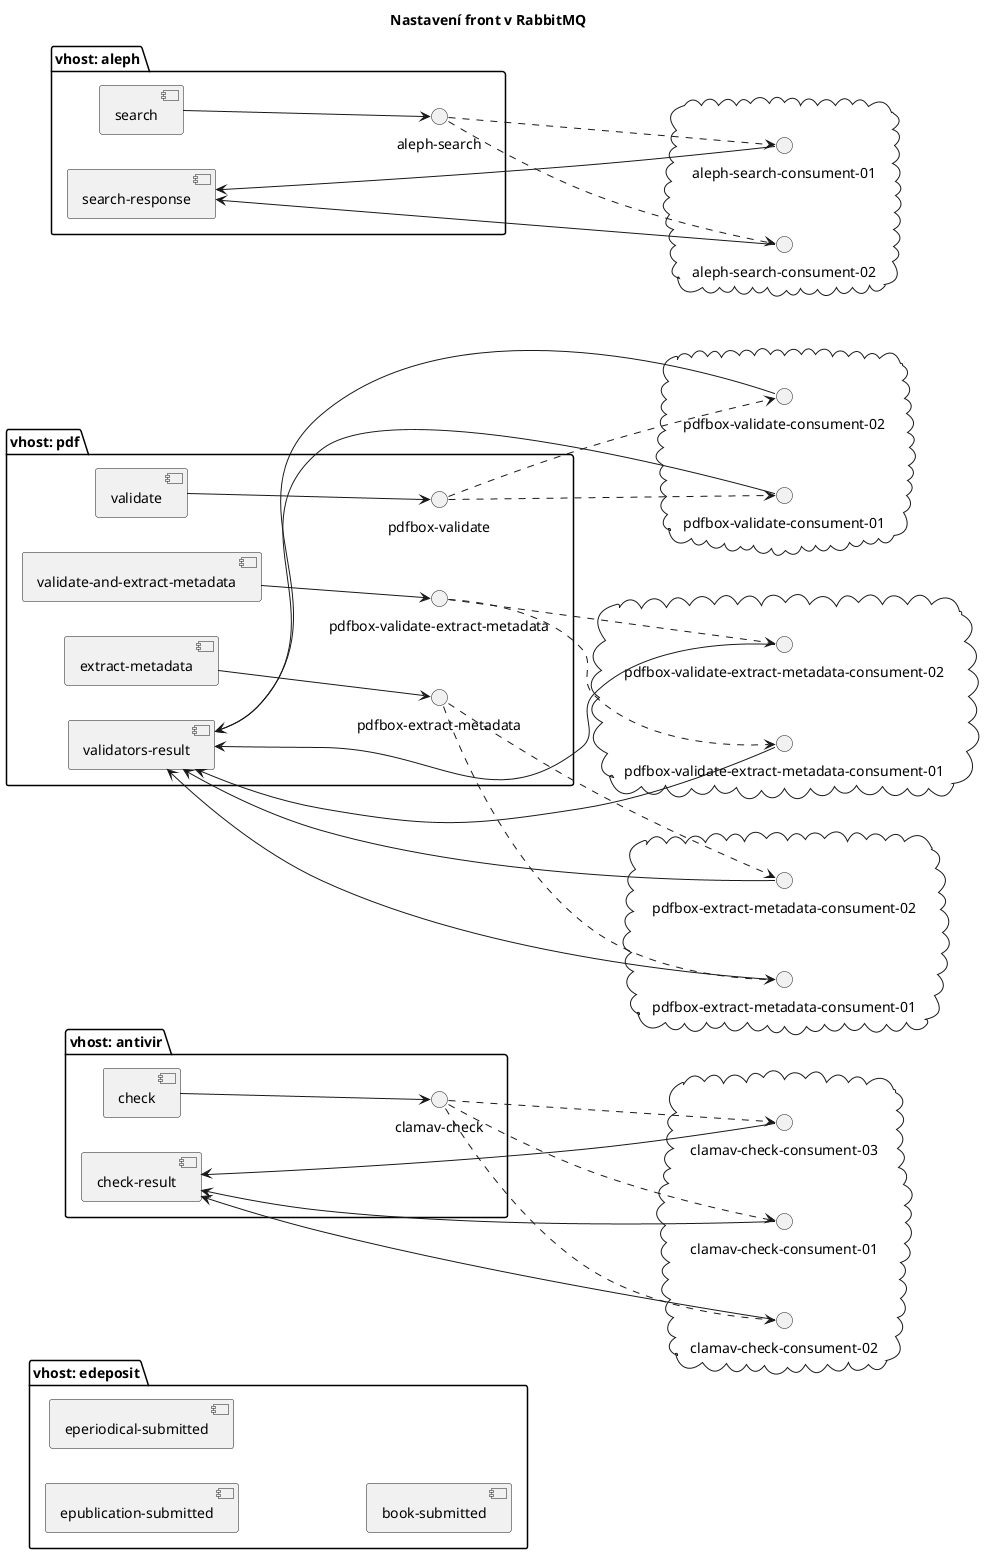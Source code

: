 @startuml
left to right direction
skinparam componentStyle uml2
title Nastavení front v RabbitMQ

package "vhost: antivir" {
        interface "clamav-check" as CC
        [check] --> CC
        [check-result]
}
        cloud {
              interface "clamav-check-consument-01" as Cons_CC_01
              interface "clamav-check-consument-02" as Cons_CC_02
              interface "clamav-check-consument-03" as Cons_CC_03
              CC ..> Cons_CC_01
              CC ..> Cons_CC_02
              CC ..> Cons_CC_03
              Cons_CC_01 ---> [check-result]
              Cons_CC_02 ---> [check-result]
              Cons_CC_03 ---> [check-result]
        }

package "vhost: pdf" {
        interface "pdfbox-validate" as PDFBOX_VAL
        interface "pdfbox-validate-extract-metadata" as PDFBOX_VAL_META
        interface "pdfbox-extract-metadata" as PDFBOX_META

        [validate]
        [validate-and-extract-metadata]
        [extract-metadata]
        [validators-result]

        [validate] --> PDFBOX_VAL
        [validate-and-extract-metadata] --> PDFBOX_VAL_META
        [extract-metadata] --> PDFBOX_META

}
        cloud {
              interface "pdfbox-validate-consument-01" as PDFBOX_VAL_Cons_01
              interface "pdfbox-validate-consument-02" as PDFBOX_VAL_Cons_02
              PDFBOX_VAL ..> PDFBOX_VAL_Cons_01
              PDFBOX_VAL ..> PDFBOX_VAL_Cons_02
              PDFBOX_VAL_Cons_01 ---> [validators-result]
              PDFBOX_VAL_Cons_02 ---> [validators-result]
}
        cloud {
              interface "pdfbox-validate-extract-metadata-consument-01" as PDFBOX_VAL_META_Cons_01
              interface "pdfbox-validate-extract-metadata-consument-02" as PDFBOX_VAL_META_Cons_02
              PDFBOX_VAL_META ..> PDFBOX_VAL_META_Cons_01
              PDFBOX_VAL_META ..> PDFBOX_VAL_META_Cons_02
              PDFBOX_VAL_META_Cons_01 ---> [validators-result]
              PDFBOX_VAL_META_Cons_02 ---> [validators-result]
}
        cloud {
              interface "pdfbox-extract-metadata-consument-01" as PDFBOX_META_Cons_01
              interface "pdfbox-extract-metadata-consument-02" as PDFBOX_META_Cons_02
              PDFBOX_META ..> PDFBOX_META_Cons_01
              PDFBOX_META ..> PDFBOX_META_Cons_02
              PDFBOX_META_Cons_01 ---> [validators-result]
              PDFBOX_META_Cons_02 ---> [validators-result]
}

package "vhost: edeposit" {
        [epublication-submitted]
        [eperiodical-submitted]
        [book-submitted]
}

package "vhost: aleph" {
        [search]
        [search-response]
        interface "aleph-search" as aleph_search
        [search] --> aleph_search
}
        cloud {
              interface "aleph-search-consument-01" as ALEPH_SEARCH_Cons_01      
              interface "aleph-search-consument-02" as ALEPH_SEARCH_Cons_02
              
              aleph_search ..> ALEPH_SEARCH_Cons_01
              aleph_search ..> ALEPH_SEARCH_Cons_02

              ALEPH_SEARCH_Cons_01 --> [search-response]
              ALEPH_SEARCH_Cons_02 --> [search-response]
        }       

@enduml